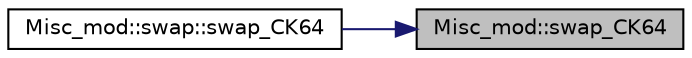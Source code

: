 digraph "Misc_mod::swap_CK64"
{
 // LATEX_PDF_SIZE
  edge [fontname="Helvetica",fontsize="10",labelfontname="Helvetica",labelfontsize="10"];
  node [fontname="Helvetica",fontsize="10",shape=record];
  rankdir="RL";
  Node1 [label="Misc_mod::swap_CK64",height=0.2,width=0.4,color="black", fillcolor="grey75", style="filled", fontcolor="black",tooltip=" "];
  Node1 -> Node2 [dir="back",color="midnightblue",fontsize="10",style="solid",fontname="Helvetica"];
  Node2 [label="Misc_mod::swap::swap_CK64",height=0.2,width=0.4,color="black", fillcolor="white", style="filled",URL="$interfaceMisc__mod_1_1swap.html#a4dd85e648581865dc977b0e873d5076d",tooltip=" "];
}
